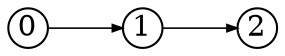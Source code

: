 digraph{
  rankdir=LR
  node [shape=circle,fixedsize=true,width=.26]
  edge [penwidth=0.75,arrowsize=0.5]
  2 -> {}
  1 -> {2}
  0 -> {1}
}
